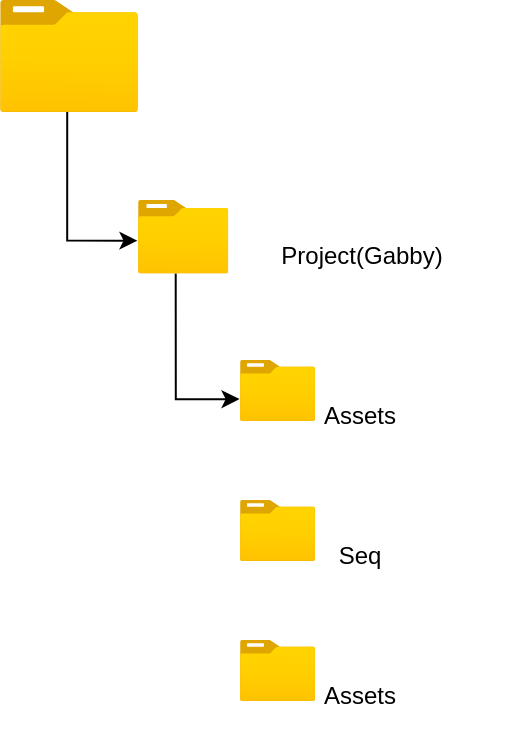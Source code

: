 <mxfile version="24.6.5" type="github">
  <diagram name="Page-1" id="u7FDJixQ2gVYrPvAX92j">
    <mxGraphModel dx="1434" dy="772" grid="1" gridSize="10" guides="1" tooltips="1" connect="1" arrows="1" fold="1" page="1" pageScale="1" pageWidth="850" pageHeight="1100" math="0" shadow="0">
      <root>
        <mxCell id="0" />
        <mxCell id="1" parent="0" />
        <mxCell id="pO73NwPLxUw7Y36HaVpF-41" value="" style="edgeStyle=orthogonalEdgeStyle;rounded=0;orthogonalLoop=1;jettySize=auto;html=1;entryX=-0.006;entryY=0.554;entryDx=0;entryDy=0;entryPerimeter=0;exitX=0.487;exitY=0.997;exitDx=0;exitDy=0;exitPerimeter=0;" edge="1" parent="1" source="pO73NwPLxUw7Y36HaVpF-39" target="pO73NwPLxUw7Y36HaVpF-40">
          <mxGeometry relative="1" as="geometry" />
        </mxCell>
        <mxCell id="pO73NwPLxUw7Y36HaVpF-39" value="" style="image;aspect=fixed;html=1;points=[];align=center;fontSize=12;image=img/lib/azure2/general/Folder_Blank.svg;" vertex="1" parent="1">
          <mxGeometry x="40" y="40" width="69" height="56.0" as="geometry" />
        </mxCell>
        <mxCell id="pO73NwPLxUw7Y36HaVpF-55" value="" style="edgeStyle=orthogonalEdgeStyle;rounded=0;orthogonalLoop=1;jettySize=auto;html=1;entryX=-0.006;entryY=0.642;entryDx=0;entryDy=0;entryPerimeter=0;exitX=0.417;exitY=1.001;exitDx=0;exitDy=0;exitPerimeter=0;" edge="1" parent="1" source="pO73NwPLxUw7Y36HaVpF-40" target="pO73NwPLxUw7Y36HaVpF-51">
          <mxGeometry relative="1" as="geometry">
            <mxPoint x="150" y="280" as="targetPoint" />
          </mxGeometry>
        </mxCell>
        <mxCell id="pO73NwPLxUw7Y36HaVpF-54" value="" style="group;align=center;verticalAlign=top;strokeColor=none;fillColor=default;" vertex="1" connectable="0" parent="1">
          <mxGeometry x="160" y="220" width="142" height="56" as="geometry" />
        </mxCell>
        <mxCell id="pO73NwPLxUw7Y36HaVpF-51" value="&lt;div style=&quot;text-align: justify;&quot;&gt;&lt;br&gt;&lt;/div&gt;" style="image;aspect=fixed;html=1;points=[];align=center;fontSize=12;image=img/lib/azure2/general/Folder_Blank.svg;" vertex="1" parent="pO73NwPLxUw7Y36HaVpF-54">
          <mxGeometry width="37.54" height="30.467" as="geometry" />
        </mxCell>
        <mxCell id="pO73NwPLxUw7Y36HaVpF-53" value="Assets" style="text;html=1;align=center;verticalAlign=middle;whiteSpace=wrap;rounded=0;" vertex="1" parent="pO73NwPLxUw7Y36HaVpF-54">
          <mxGeometry x="44.069" y="13" width="32.1" height="30" as="geometry" />
        </mxCell>
        <mxCell id="pO73NwPLxUw7Y36HaVpF-56" value="" style="group" vertex="1" connectable="0" parent="1">
          <mxGeometry x="109" y="140" width="171" height="56" as="geometry" />
        </mxCell>
        <mxCell id="pO73NwPLxUw7Y36HaVpF-40" value="&lt;div style=&quot;text-align: justify;&quot;&gt;&lt;br&gt;&lt;/div&gt;" style="image;aspect=fixed;html=1;points=[];align=center;fontSize=12;image=img/lib/azure2/general/Folder_Blank.svg;" vertex="1" parent="pO73NwPLxUw7Y36HaVpF-56">
          <mxGeometry width="45.207" height="36.69" as="geometry" />
        </mxCell>
        <mxCell id="pO73NwPLxUw7Y36HaVpF-47" value="Project(Gabby)" style="text;html=1;align=center;verticalAlign=middle;whiteSpace=wrap;rounded=0;" vertex="1" parent="pO73NwPLxUw7Y36HaVpF-56">
          <mxGeometry x="53.069" y="13" width="117.931" height="30" as="geometry" />
        </mxCell>
        <mxCell id="pO73NwPLxUw7Y36HaVpF-57" value="" style="group;align=center;verticalAlign=top;strokeColor=none;fillColor=default;" vertex="1" connectable="0" parent="1">
          <mxGeometry x="160" y="290" width="142" height="56" as="geometry" />
        </mxCell>
        <mxCell id="pO73NwPLxUw7Y36HaVpF-58" value="&lt;div style=&quot;text-align: justify;&quot;&gt;&lt;br&gt;&lt;/div&gt;" style="image;aspect=fixed;html=1;points=[];align=center;fontSize=12;image=img/lib/azure2/general/Folder_Blank.svg;" vertex="1" parent="pO73NwPLxUw7Y36HaVpF-57">
          <mxGeometry width="37.54" height="30.467" as="geometry" />
        </mxCell>
        <mxCell id="pO73NwPLxUw7Y36HaVpF-59" value="Seq" style="text;html=1;align=center;verticalAlign=middle;whiteSpace=wrap;rounded=0;" vertex="1" parent="pO73NwPLxUw7Y36HaVpF-57">
          <mxGeometry x="44.069" y="13" width="32.1" height="30" as="geometry" />
        </mxCell>
        <mxCell id="pO73NwPLxUw7Y36HaVpF-60" value="" style="group;align=center;verticalAlign=top;strokeColor=none;fillColor=default;" vertex="1" connectable="0" parent="1">
          <mxGeometry x="160" y="360" width="142" height="56" as="geometry" />
        </mxCell>
        <mxCell id="pO73NwPLxUw7Y36HaVpF-61" value="&lt;div style=&quot;text-align: justify;&quot;&gt;&lt;br&gt;&lt;/div&gt;" style="image;aspect=fixed;html=1;points=[];align=center;fontSize=12;image=img/lib/azure2/general/Folder_Blank.svg;" vertex="1" parent="pO73NwPLxUw7Y36HaVpF-60">
          <mxGeometry width="37.54" height="30.467" as="geometry" />
        </mxCell>
        <mxCell id="pO73NwPLxUw7Y36HaVpF-62" value="Assets" style="text;html=1;align=center;verticalAlign=middle;whiteSpace=wrap;rounded=0;" vertex="1" parent="pO73NwPLxUw7Y36HaVpF-60">
          <mxGeometry x="44.069" y="13" width="32.1" height="30" as="geometry" />
        </mxCell>
      </root>
    </mxGraphModel>
  </diagram>
</mxfile>

